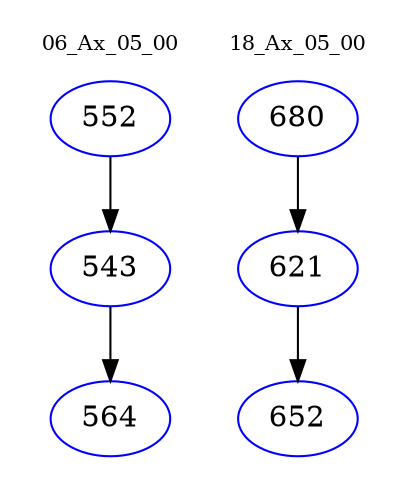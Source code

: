 digraph{
subgraph cluster_0 {
color = white
label = "06_Ax_05_00";
fontsize=10;
T0_552 [label="552", color="blue"]
T0_552 -> T0_543 [color="black"]
T0_543 [label="543", color="blue"]
T0_543 -> T0_564 [color="black"]
T0_564 [label="564", color="blue"]
}
subgraph cluster_1 {
color = white
label = "18_Ax_05_00";
fontsize=10;
T1_680 [label="680", color="blue"]
T1_680 -> T1_621 [color="black"]
T1_621 [label="621", color="blue"]
T1_621 -> T1_652 [color="black"]
T1_652 [label="652", color="blue"]
}
}
